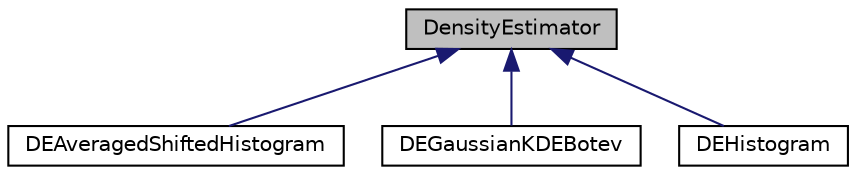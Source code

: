digraph "DensityEstimator"
{
 // INTERACTIVE_SVG=YES
  bgcolor="transparent";
  edge [fontname="Helvetica",fontsize="10",labelfontname="Helvetica",labelfontsize="10"];
  node [fontname="Helvetica",fontsize="10",shape=record];
  Node0 [label="DensityEstimator",height=0.2,width=0.4,color="black", fillcolor="grey75", style="filled", fontcolor="black"];
  Node0 -> Node1 [dir="back",color="midnightblue",fontsize="10",style="solid",fontname="Helvetica"];
  Node1 [label="DEAveragedShiftedHistogram",height=0.2,width=0.4,color="black",URL="$classumontreal_1_1ssj_1_1stat_1_1density_1_1DEAveragedShiftedHistogram.html",tooltip="An averaged shifted histogram used a a density estimator. "];
  Node0 -> Node2 [dir="back",color="midnightblue",fontsize="10",style="solid",fontname="Helvetica"];
  Node2 [label="DEGaussianKDEBotev",height=0.2,width=0.4,color="black",URL="$classumontreal_1_1ssj_1_1stat_1_1density_1_1DEGaussianKDEBotev.html",tooltip="Density estimator based on Gaussian kernel, as proposed by Botev. "];
  Node0 -> Node3 [dir="back",color="midnightblue",fontsize="10",style="solid",fontname="Helvetica"];
  Node3 [label="DEHistogram",height=0.2,width=0.4,color="black",URL="$classumontreal_1_1ssj_1_1stat_1_1density_1_1DEHistogram.html"];
}
